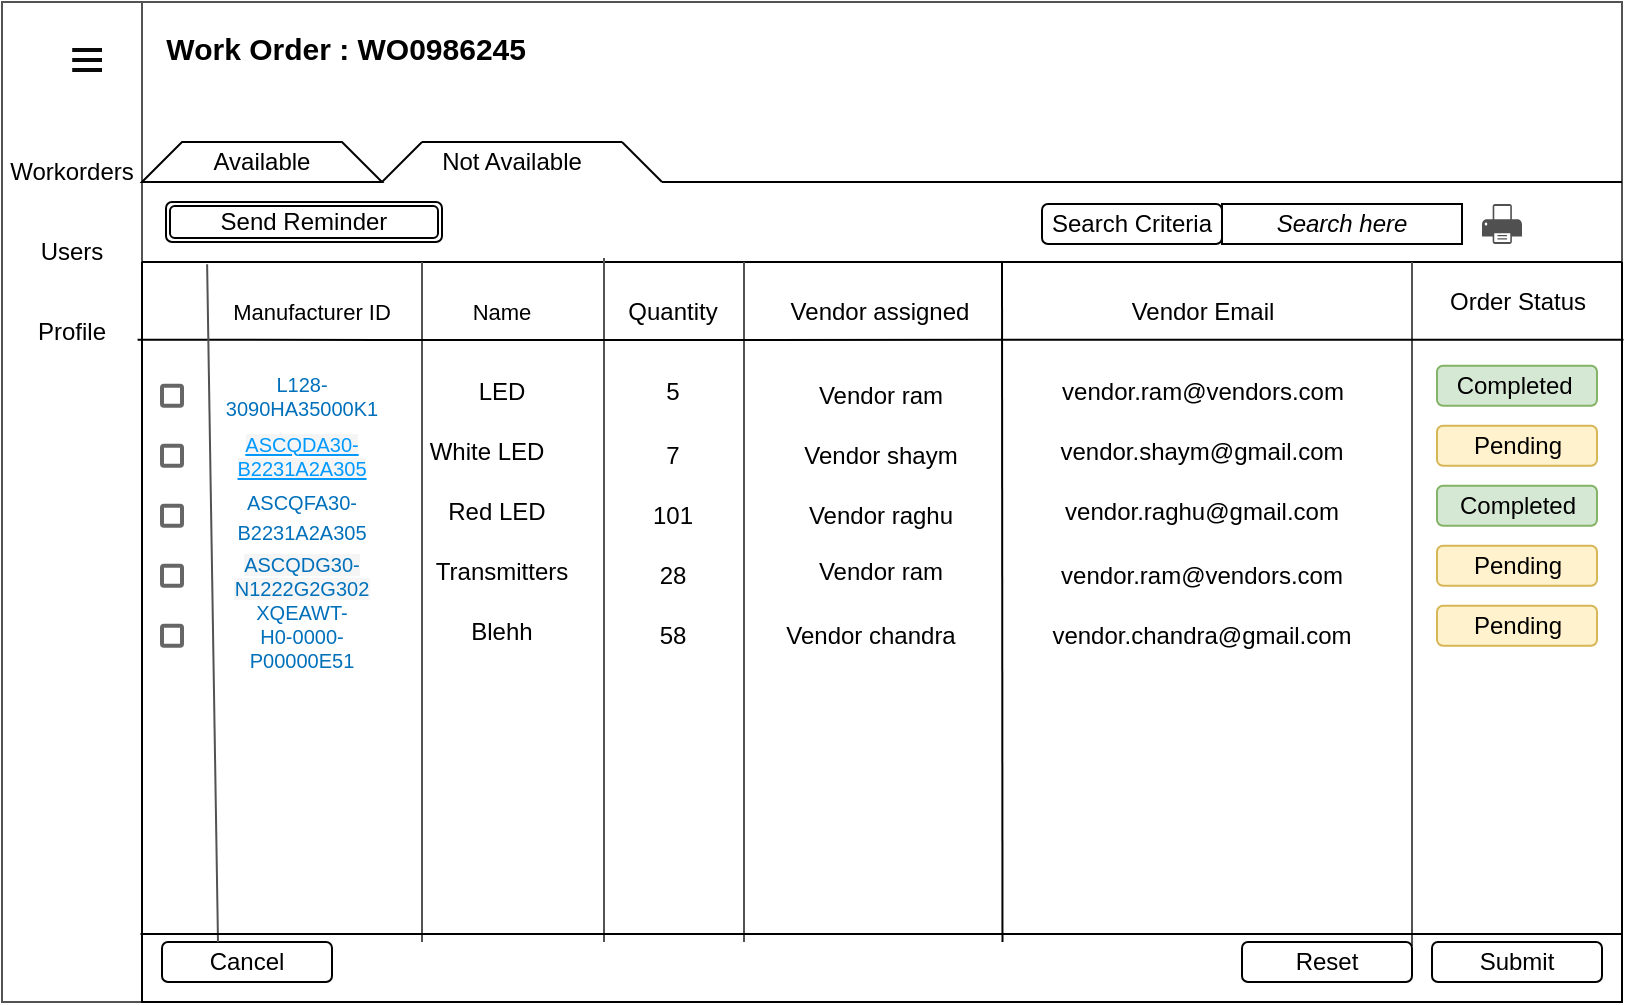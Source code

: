 <mxfile version="23.1.5" type="device">
  <diagram id="kB20T5jsoppxgYf0WiQO" name="Page-1">
    <mxGraphModel dx="978" dy="520" grid="1" gridSize="10" guides="1" tooltips="1" connect="1" arrows="1" fold="1" page="1" pageScale="1" pageWidth="850" pageHeight="1100" math="0" shadow="0">
      <root>
        <mxCell id="0" />
        <mxCell id="1" parent="0" />
        <mxCell id="MLl364OC8HHZne96wdhv-1" value="" style="swimlane;horizontal=0;whiteSpace=wrap;html=1;startSize=70;strokeColor=#525252;" parent="1" vertex="1">
          <mxGeometry x="130" y="140" width="810" height="500" as="geometry" />
        </mxCell>
        <mxCell id="MLl364OC8HHZne96wdhv-5" value="Search Criteria" style="rounded=1;whiteSpace=wrap;html=1;" parent="MLl364OC8HHZne96wdhv-1" vertex="1">
          <mxGeometry x="520" y="101" width="90" height="20" as="geometry" />
        </mxCell>
        <mxCell id="MLl364OC8HHZne96wdhv-6" value="&lt;i&gt;Search here&lt;/i&gt;" style="rounded=0;whiteSpace=wrap;html=1;" parent="MLl364OC8HHZne96wdhv-1" vertex="1">
          <mxGeometry x="610" y="101" width="120" height="20" as="geometry" />
        </mxCell>
        <mxCell id="MLl364OC8HHZne96wdhv-7" value="" style="sketch=0;pointerEvents=1;shadow=0;dashed=0;html=1;strokeColor=none;fillColor=#505050;labelPosition=center;verticalLabelPosition=bottom;verticalAlign=top;outlineConnect=0;align=center;shape=mxgraph.office.devices.printer;" parent="MLl364OC8HHZne96wdhv-1" vertex="1">
          <mxGeometry x="740" y="101" width="20" height="20" as="geometry" />
        </mxCell>
        <mxCell id="MLl364OC8HHZne96wdhv-8" value="" style="shape=image;html=1;verticalAlign=top;verticalLabelPosition=bottom;labelBackgroundColor=#ffffff;imageAspect=0;aspect=fixed;image=https://cdn3.iconfinder.com/data/icons/brands-applications/512/Excel_D-128.png" parent="MLl364OC8HHZne96wdhv-1" vertex="1">
          <mxGeometry x="770" y="101" width="24" height="24" as="geometry" />
        </mxCell>
        <mxCell id="MLl364OC8HHZne96wdhv-10" value="" style="shape=image;html=1;verticalAlign=top;verticalLabelPosition=bottom;labelBackgroundColor=#ffffff;imageAspect=0;aspect=fixed;image=https://cdn4.iconfinder.com/data/icons/essential-3/32/372-Home-128.png" parent="MLl364OC8HHZne96wdhv-1" vertex="1">
          <mxGeometry x="10" y="20" width="18" height="18" as="geometry" />
        </mxCell>
        <mxCell id="MLl364OC8HHZne96wdhv-11" value="" style="html=1;verticalLabelPosition=bottom;align=center;labelBackgroundColor=#ffffff;verticalAlign=top;strokeWidth=2;strokeColor=#0a0a0a;shadow=0;dashed=0;shape=mxgraph.ios7.icons.most_viewed;pointerEvents=1" parent="MLl364OC8HHZne96wdhv-1" vertex="1">
          <mxGeometry x="30" y="22.6" width="20" height="12.8" as="geometry" />
        </mxCell>
        <mxCell id="MLl364OC8HHZne96wdhv-12" value="Workorders" style="text;html=1;align=center;verticalAlign=middle;whiteSpace=wrap;rounded=0;" parent="MLl364OC8HHZne96wdhv-1" vertex="1">
          <mxGeometry y="70" width="70" height="30" as="geometry" />
        </mxCell>
        <mxCell id="MLl364OC8HHZne96wdhv-13" value="Users" style="text;html=1;align=center;verticalAlign=middle;whiteSpace=wrap;rounded=0;" parent="MLl364OC8HHZne96wdhv-1" vertex="1">
          <mxGeometry y="110" width="70" height="30" as="geometry" />
        </mxCell>
        <mxCell id="MLl364OC8HHZne96wdhv-14" value="Profile" style="text;html=1;align=center;verticalAlign=middle;whiteSpace=wrap;rounded=0;" parent="MLl364OC8HHZne96wdhv-1" vertex="1">
          <mxGeometry x="5" y="150" width="60" height="30" as="geometry" />
        </mxCell>
        <mxCell id="MLl364OC8HHZne96wdhv-15" value="&amp;nbsp;Work Order : WO0986245" style="text;html=1;align=center;verticalAlign=middle;whiteSpace=wrap;rounded=0;fontStyle=1;fontSize=15;" parent="MLl364OC8HHZne96wdhv-1" vertex="1">
          <mxGeometry x="50" y="8" width="240" height="30" as="geometry" />
        </mxCell>
        <mxCell id="MLl364OC8HHZne96wdhv-16" value="" style="swimlane;startSize=0;" parent="MLl364OC8HHZne96wdhv-1" vertex="1">
          <mxGeometry x="70" y="130" width="740" height="370" as="geometry" />
        </mxCell>
        <mxCell id="MLl364OC8HHZne96wdhv-17" value="" style="dashed=0;labelPosition=right;align=left;shape=mxgraph.gmdl.checkbox;strokeColor=#666666;fillColor=none;strokeWidth=2;aspect=fixed;sketch=0;html=1;" parent="MLl364OC8HHZne96wdhv-16" vertex="1">
          <mxGeometry x="10" y="61.85" width="10" height="10" as="geometry" />
        </mxCell>
        <mxCell id="MLl364OC8HHZne96wdhv-18" value="" style="dashed=0;labelPosition=right;align=left;shape=mxgraph.gmdl.checkbox;strokeColor=#666666;fillColor=none;strokeWidth=2;aspect=fixed;sketch=0;html=1;" parent="MLl364OC8HHZne96wdhv-16" vertex="1">
          <mxGeometry x="10" y="91.85" width="10" height="10" as="geometry" />
        </mxCell>
        <mxCell id="MLl364OC8HHZne96wdhv-19" value="" style="dashed=0;labelPosition=right;align=left;shape=mxgraph.gmdl.checkbox;strokeColor=#666666;fillColor=none;strokeWidth=2;aspect=fixed;sketch=0;html=1;" parent="MLl364OC8HHZne96wdhv-16" vertex="1">
          <mxGeometry x="10" y="121.85" width="10" height="10" as="geometry" />
        </mxCell>
        <mxCell id="MLl364OC8HHZne96wdhv-20" value="" style="dashed=0;labelPosition=right;align=left;shape=mxgraph.gmdl.checkbox;strokeColor=#666666;fillColor=none;strokeWidth=2;aspect=fixed;sketch=0;html=1;" parent="MLl364OC8HHZne96wdhv-16" vertex="1">
          <mxGeometry x="10" y="151.85" width="10" height="10" as="geometry" />
        </mxCell>
        <mxCell id="MLl364OC8HHZne96wdhv-21" value="" style="dashed=0;labelPosition=right;align=left;shape=mxgraph.gmdl.checkbox;strokeColor=#666666;fillColor=none;strokeWidth=2;aspect=fixed;sketch=0;html=1;" parent="MLl364OC8HHZne96wdhv-16" vertex="1">
          <mxGeometry x="10" y="181.85" width="10" height="10" as="geometry" />
        </mxCell>
        <mxCell id="MLl364OC8HHZne96wdhv-27" value="&lt;font style=&quot;font-size: 11px;&quot;&gt;Manufacturer ID&lt;/font&gt;" style="text;html=1;align=center;verticalAlign=middle;whiteSpace=wrap;rounded=0;" parent="MLl364OC8HHZne96wdhv-16" vertex="1">
          <mxGeometry x="40" y="10" width="90" height="30" as="geometry" />
        </mxCell>
        <mxCell id="MLl364OC8HHZne96wdhv-28" value="Name" style="text;html=1;align=center;verticalAlign=middle;whiteSpace=wrap;rounded=0;fontSize=11;" parent="MLl364OC8HHZne96wdhv-16" vertex="1">
          <mxGeometry x="150" y="10" width="60" height="30" as="geometry" />
        </mxCell>
        <mxCell id="MLl364OC8HHZne96wdhv-31" value="Order Status" style="text;html=1;align=center;verticalAlign=middle;whiteSpace=wrap;rounded=0;" parent="MLl364OC8HHZne96wdhv-16" vertex="1">
          <mxGeometry x="647.5" y="5" width="80" height="30" as="geometry" />
        </mxCell>
        <mxCell id="MLl364OC8HHZne96wdhv-33" value="" style="endArrow=none;html=1;rounded=0;strokeColor=#525252;entryX=0.194;entryY=0.003;entryDx=0;entryDy=0;entryPerimeter=0;" parent="MLl364OC8HHZne96wdhv-16" edge="1">
          <mxGeometry width="50" height="50" relative="1" as="geometry">
            <mxPoint x="140" y="340" as="sourcePoint" />
            <mxPoint x="140.0" y="1.354e-14" as="targetPoint" />
          </mxGeometry>
        </mxCell>
        <mxCell id="MLl364OC8HHZne96wdhv-36" value="" style="endArrow=none;html=1;rounded=0;strokeColor=#525252;entryX=0.044;entryY=0.003;entryDx=0;entryDy=0;entryPerimeter=0;" parent="MLl364OC8HHZne96wdhv-16" edge="1">
          <mxGeometry width="50" height="50" relative="1" as="geometry">
            <mxPoint x="635" y="342" as="sourcePoint" />
            <mxPoint x="635" as="targetPoint" />
          </mxGeometry>
        </mxCell>
        <mxCell id="MLl364OC8HHZne96wdhv-38" value="&lt;a style=&quot;box-sizing: border-box; background-color: rgb(255, 255, 255); color: rgb(0, 112, 187); text-decoration-line: none; font-family: Arial, Helvetica, sans-serif; text-align: start; font-size: 10px;&quot; class=&quot;text-nowrap&quot; href=&quot;https://www.mouser.in/ProductDetail/Lumileds/L128-3090HA35000K1?qs=sGAEpiMZZMusoohG2hS%252B1%2F8Ds1DTNiHJNPmj0mFYsSYo31Wc3TG1wQ%3D%3D&quot; id=&quot;lnkMfrPartNumber_21&quot;&gt;L128-3090HA35000K1&lt;/a&gt;" style="text;html=1;align=center;verticalAlign=middle;whiteSpace=wrap;rounded=0;fontSize=10;" parent="MLl364OC8HHZne96wdhv-16" vertex="1">
          <mxGeometry x="30" y="56.85" width="100" height="20" as="geometry" />
        </mxCell>
        <mxCell id="MLl364OC8HHZne96wdhv-39" value="&lt;a style=&quot;box-sizing: border-box; background-color: rgb(245, 245, 245); color: rgb(0, 153, 255); outline: 0px; cursor: pointer; font-family: Arial, Helvetica, sans-serif; text-align: start; font-size: 10px;&quot; class=&quot;text-nowrap&quot; href=&quot;https://www.mouser.in/ProductDetail/Broadcom-Avago/ASCQDA30-B2231A2A305?qs=sGAEpiMZZMusoohG2hS%252B1%2F8Ds1DTNiHJBl6naddkVFkKRCjZl3pZow%3D%3D&quot; id=&quot;lnkMfrPartNumber_2&quot;&gt;ASCQDA30-B2231A2A305&lt;/a&gt;" style="text;html=1;align=center;verticalAlign=middle;whiteSpace=wrap;rounded=0;fontSize=10;" parent="MLl364OC8HHZne96wdhv-16" vertex="1">
          <mxGeometry x="50" y="86.85" width="60" height="20" as="geometry" />
        </mxCell>
        <mxCell id="MLl364OC8HHZne96wdhv-40" value="&lt;a style=&quot;box-sizing: border-box; background-color: rgb(255, 255, 255); color: rgb(0, 112, 187); text-decoration-line: none; font-family: Arial, Helvetica, sans-serif; text-align: start;&quot; class=&quot;text-nowrap&quot; href=&quot;https://www.mouser.in/ProductDetail/Broadcom-Avago/ASCQFA30-B2231A2A305?qs=sGAEpiMZZMusoohG2hS%252B1%2F8Ds1DTNiHJ6oXKAb%2FkXXoGa%2FCWdTKPag%3D%3D&quot; id=&quot;lnkMfrPartNumber_3&quot;&gt;&lt;font style=&quot;font-size: 10px;&quot;&gt;ASCQFA30-B2231A2A305&lt;/font&gt;&lt;/a&gt;" style="text;html=1;align=center;verticalAlign=middle;whiteSpace=wrap;rounded=0;" parent="MLl364OC8HHZne96wdhv-16" vertex="1">
          <mxGeometry x="50" y="116.85" width="60" height="20" as="geometry" />
        </mxCell>
        <mxCell id="MLl364OC8HHZne96wdhv-41" value="&lt;a style=&quot;box-sizing: border-box; background-color: rgb(245, 245, 245); color: rgb(0, 112, 187); text-decoration-line: none; font-family: Arial, Helvetica, sans-serif; text-align: start; font-size: 10px;&quot; class=&quot;text-nowrap&quot; href=&quot;https://www.mouser.in/ProductDetail/Broadcom-Avago/ASCQDG30-N1222G2G302?qs=sGAEpiMZZMusoohG2hS%252B1%2F8Ds1DTNiHJ7ou0uMA9q6edJF8jBm8trQ%3D%3D&quot; id=&quot;lnkMfrPartNumber_6&quot;&gt;ASCQDG30-N1222G2G302&lt;/a&gt;" style="text;html=1;align=center;verticalAlign=middle;whiteSpace=wrap;rounded=0;fontSize=10;" parent="MLl364OC8HHZne96wdhv-16" vertex="1">
          <mxGeometry x="50" y="146.85" width="60" height="20" as="geometry" />
        </mxCell>
        <mxCell id="MLl364OC8HHZne96wdhv-42" value="&lt;a style=&quot;box-sizing: border-box; background-color: rgb(255, 255, 255); color: rgb(0, 112, 187); text-decoration-line: none; font-family: Arial, Helvetica, sans-serif; text-align: start; font-size: 10px;&quot; class=&quot;text-nowrap&quot; href=&quot;https://www.mouser.in/ProductDetail/Cree-LED/XQEAWT-H0-0000-P00000E51?qs=sGAEpiMZZMusoohG2hS%252B1%2F8Ds1DTNiHJWv3I8Xlz9IFTpXqCYTfRnw%3D%3D&quot; id=&quot;lnkMfrPartNumber_11&quot;&gt;XQEAWT-H0-0000-P00000E51&lt;/a&gt;" style="text;html=1;align=center;verticalAlign=middle;whiteSpace=wrap;rounded=0;fontSize=10;" parent="MLl364OC8HHZne96wdhv-16" vertex="1">
          <mxGeometry x="50" y="176.85" width="60" height="20" as="geometry" />
        </mxCell>
        <mxCell id="MLl364OC8HHZne96wdhv-43" value="LED" style="text;html=1;align=center;verticalAlign=middle;whiteSpace=wrap;rounded=0;" parent="MLl364OC8HHZne96wdhv-16" vertex="1">
          <mxGeometry x="155" y="57.5" width="50" height="15" as="geometry" />
        </mxCell>
        <mxCell id="MLl364OC8HHZne96wdhv-44" value="White LED" style="text;html=1;align=center;verticalAlign=middle;whiteSpace=wrap;rounded=0;" parent="MLl364OC8HHZne96wdhv-16" vertex="1">
          <mxGeometry x="140" y="87.5" width="65" height="15" as="geometry" />
        </mxCell>
        <mxCell id="MLl364OC8HHZne96wdhv-45" value="Red LED" style="text;html=1;align=center;verticalAlign=middle;whiteSpace=wrap;rounded=0;" parent="MLl364OC8HHZne96wdhv-16" vertex="1">
          <mxGeometry x="150" y="117.5" width="55" height="15" as="geometry" />
        </mxCell>
        <mxCell id="MLl364OC8HHZne96wdhv-46" value="Transmitters" style="text;html=1;align=center;verticalAlign=middle;whiteSpace=wrap;rounded=0;" parent="MLl364OC8HHZne96wdhv-16" vertex="1">
          <mxGeometry x="155" y="147.5" width="50" height="15" as="geometry" />
        </mxCell>
        <mxCell id="MLl364OC8HHZne96wdhv-47" value="Blehh" style="text;html=1;align=center;verticalAlign=middle;whiteSpace=wrap;rounded=0;" parent="MLl364OC8HHZne96wdhv-16" vertex="1">
          <mxGeometry x="155" y="177.5" width="50" height="15" as="geometry" />
        </mxCell>
        <mxCell id="MLl364OC8HHZne96wdhv-48" value="Completed&amp;nbsp;" style="rounded=1;whiteSpace=wrap;html=1;fillColor=#d5e8d4;strokeColor=#82b366;" parent="MLl364OC8HHZne96wdhv-16" vertex="1">
          <mxGeometry x="647.5" y="51.85" width="80" height="20" as="geometry" />
        </mxCell>
        <mxCell id="MLl364OC8HHZne96wdhv-49" value="Completed" style="rounded=1;whiteSpace=wrap;html=1;fillColor=#d5e8d4;strokeColor=#82b366;" parent="MLl364OC8HHZne96wdhv-16" vertex="1">
          <mxGeometry x="647.5" y="111.85" width="80" height="20" as="geometry" />
        </mxCell>
        <mxCell id="MLl364OC8HHZne96wdhv-50" value="Pending" style="rounded=1;whiteSpace=wrap;html=1;fillColor=#fff2cc;strokeColor=#d6b656;" parent="MLl364OC8HHZne96wdhv-16" vertex="1">
          <mxGeometry x="647.5" y="81.85" width="80" height="20" as="geometry" />
        </mxCell>
        <mxCell id="MLl364OC8HHZne96wdhv-34" value="" style="endArrow=none;html=1;rounded=0;strokeColor=#525252;entryX=0.044;entryY=0.003;entryDx=0;entryDy=0;entryPerimeter=0;" parent="MLl364OC8HHZne96wdhv-16" edge="1">
          <mxGeometry width="50" height="50" relative="1" as="geometry">
            <mxPoint x="301" y="340" as="sourcePoint" />
            <mxPoint x="301" as="targetPoint" />
          </mxGeometry>
        </mxCell>
        <mxCell id="798uyz5F8lWf0I3kEfGu-4" value="Vendor assigned" style="text;html=1;align=center;verticalAlign=middle;whiteSpace=wrap;rounded=0;" parent="MLl364OC8HHZne96wdhv-16" vertex="1">
          <mxGeometry x="318" y="10" width="102" height="30" as="geometry" />
        </mxCell>
        <mxCell id="798uyz5F8lWf0I3kEfGu-2" value="" style="endArrow=none;html=1;rounded=0;exitX=0.448;exitY=0;exitDx=0;exitDy=0;exitPerimeter=0;" parent="MLl364OC8HHZne96wdhv-16" edge="1">
          <mxGeometry width="50" height="50" relative="1" as="geometry">
            <mxPoint x="430" as="sourcePoint" />
            <mxPoint x="430.24" y="340" as="targetPoint" />
            <Array as="points" />
          </mxGeometry>
        </mxCell>
        <mxCell id="FCF7Dez4cNrbEFGlSfUY-1" value="" style="endArrow=none;html=1;rounded=0;strokeColor=#525252;entryX=0.044;entryY=0.003;entryDx=0;entryDy=0;entryPerimeter=0;" edge="1" parent="MLl364OC8HHZne96wdhv-16">
          <mxGeometry width="50" height="50" relative="1" as="geometry">
            <mxPoint x="231" y="340" as="sourcePoint" />
            <mxPoint x="231" y="-2" as="targetPoint" />
          </mxGeometry>
        </mxCell>
        <mxCell id="FCF7Dez4cNrbEFGlSfUY-3" value="5" style="text;html=1;align=center;verticalAlign=middle;resizable=0;points=[];autosize=1;strokeColor=none;fillColor=none;" vertex="1" parent="MLl364OC8HHZne96wdhv-16">
          <mxGeometry x="250" y="50.0" width="30" height="30" as="geometry" />
        </mxCell>
        <mxCell id="FCF7Dez4cNrbEFGlSfUY-7" value="58" style="text;html=1;align=center;verticalAlign=middle;resizable=0;points=[];autosize=1;strokeColor=none;fillColor=none;" vertex="1" parent="MLl364OC8HHZne96wdhv-16">
          <mxGeometry x="245" y="171.85" width="40" height="30" as="geometry" />
        </mxCell>
        <mxCell id="FCF7Dez4cNrbEFGlSfUY-6" value="28" style="text;html=1;align=center;verticalAlign=middle;resizable=0;points=[];autosize=1;strokeColor=none;fillColor=none;" vertex="1" parent="MLl364OC8HHZne96wdhv-16">
          <mxGeometry x="245" y="141.85" width="40" height="30" as="geometry" />
        </mxCell>
        <mxCell id="FCF7Dez4cNrbEFGlSfUY-5" value="101" style="text;html=1;align=center;verticalAlign=middle;resizable=0;points=[];autosize=1;strokeColor=none;fillColor=none;" vertex="1" parent="MLl364OC8HHZne96wdhv-16">
          <mxGeometry x="245" y="111.85" width="40" height="30" as="geometry" />
        </mxCell>
        <mxCell id="FCF7Dez4cNrbEFGlSfUY-4" value="7" style="text;html=1;align=center;verticalAlign=middle;resizable=0;points=[];autosize=1;strokeColor=none;fillColor=none;" vertex="1" parent="MLl364OC8HHZne96wdhv-16">
          <mxGeometry x="250" y="81.85" width="30" height="30" as="geometry" />
        </mxCell>
        <mxCell id="FCF7Dez4cNrbEFGlSfUY-201" value="Pending" style="rounded=1;whiteSpace=wrap;html=1;fillColor=#fff2cc;strokeColor=#d6b656;" vertex="1" parent="MLl364OC8HHZne96wdhv-16">
          <mxGeometry x="647.5" y="141.85" width="80" height="20" as="geometry" />
        </mxCell>
        <mxCell id="FCF7Dez4cNrbEFGlSfUY-202" value="Pending" style="rounded=1;whiteSpace=wrap;html=1;fillColor=#fff2cc;strokeColor=#d6b656;" vertex="1" parent="MLl364OC8HHZne96wdhv-16">
          <mxGeometry x="647.5" y="171.85" width="80" height="20" as="geometry" />
        </mxCell>
        <mxCell id="FCF7Dez4cNrbEFGlSfUY-216" value="Submit" style="rounded=1;whiteSpace=wrap;html=1;" vertex="1" parent="MLl364OC8HHZne96wdhv-16">
          <mxGeometry x="645" y="340" width="85" height="20" as="geometry" />
        </mxCell>
        <mxCell id="FCF7Dez4cNrbEFGlSfUY-217" value="Reset" style="rounded=1;whiteSpace=wrap;html=1;" vertex="1" parent="MLl364OC8HHZne96wdhv-16">
          <mxGeometry x="550" y="340" width="85" height="20" as="geometry" />
        </mxCell>
        <mxCell id="FCF7Dez4cNrbEFGlSfUY-2" value="Quantity" style="text;html=1;align=center;verticalAlign=middle;resizable=0;points=[];autosize=1;strokeColor=none;fillColor=none;" vertex="1" parent="MLl364OC8HHZne96wdhv-16">
          <mxGeometry x="230" y="10" width="70" height="30" as="geometry" />
        </mxCell>
        <mxCell id="FCF7Dez4cNrbEFGlSfUY-276" value="Cancel" style="rounded=1;whiteSpace=wrap;html=1;" vertex="1" parent="MLl364OC8HHZne96wdhv-16">
          <mxGeometry x="10" y="340" width="85" height="20" as="geometry" />
        </mxCell>
        <mxCell id="FCF7Dez4cNrbEFGlSfUY-283" value="Vendor ram" style="text;html=1;align=center;verticalAlign=middle;whiteSpace=wrap;rounded=0;" vertex="1" parent="MLl364OC8HHZne96wdhv-16">
          <mxGeometry x="329.5" y="51.85" width="79" height="30" as="geometry" />
        </mxCell>
        <mxCell id="FCF7Dez4cNrbEFGlSfUY-287" value="Vendor chandra" style="text;html=1;align=center;verticalAlign=middle;whiteSpace=wrap;rounded=0;" vertex="1" parent="MLl364OC8HHZne96wdhv-16">
          <mxGeometry x="320" y="171.85" width="88.5" height="30" as="geometry" />
        </mxCell>
        <mxCell id="FCF7Dez4cNrbEFGlSfUY-285" value="Vendor raghu" style="text;html=1;align=center;verticalAlign=middle;whiteSpace=wrap;rounded=0;" vertex="1" parent="MLl364OC8HHZne96wdhv-16">
          <mxGeometry x="329.5" y="111.85" width="79" height="30" as="geometry" />
        </mxCell>
        <mxCell id="FCF7Dez4cNrbEFGlSfUY-284" value="Vendor shaym" style="text;html=1;align=center;verticalAlign=middle;whiteSpace=wrap;rounded=0;" vertex="1" parent="MLl364OC8HHZne96wdhv-16">
          <mxGeometry x="329.5" y="81.85" width="79" height="30" as="geometry" />
        </mxCell>
        <mxCell id="FCF7Dez4cNrbEFGlSfUY-288" value="Vendor Email" style="text;html=1;align=center;verticalAlign=middle;resizable=0;points=[];autosize=1;strokeColor=none;fillColor=none;" vertex="1" parent="MLl364OC8HHZne96wdhv-16">
          <mxGeometry x="485" y="10" width="90" height="30" as="geometry" />
        </mxCell>
        <mxCell id="FCF7Dez4cNrbEFGlSfUY-289" value="vendor.ram@vendors.com" style="text;html=1;align=center;verticalAlign=middle;resizable=0;points=[];autosize=1;strokeColor=none;fillColor=none;" vertex="1" parent="MLl364OC8HHZne96wdhv-16">
          <mxGeometry x="450" y="50.0" width="160" height="30" as="geometry" />
        </mxCell>
        <mxCell id="FCF7Dez4cNrbEFGlSfUY-290" value="vendor.shaym@gmail.com" style="text;html=1;align=center;verticalAlign=middle;whiteSpace=wrap;rounded=0;" vertex="1" parent="MLl364OC8HHZne96wdhv-16">
          <mxGeometry x="495.25" y="80" width="69.5" height="30" as="geometry" />
        </mxCell>
        <mxCell id="FCF7Dez4cNrbEFGlSfUY-292" value="vendor.raghu@gmail.com" style="text;html=1;align=center;verticalAlign=middle;whiteSpace=wrap;rounded=0;" vertex="1" parent="MLl364OC8HHZne96wdhv-16">
          <mxGeometry x="495.25" y="110" width="69.5" height="30" as="geometry" />
        </mxCell>
        <mxCell id="FCF7Dez4cNrbEFGlSfUY-293" value="vendor.ram@vendors.com" style="text;html=1;align=center;verticalAlign=middle;whiteSpace=wrap;rounded=0;" vertex="1" parent="MLl364OC8HHZne96wdhv-16">
          <mxGeometry x="495.25" y="141.85" width="69.5" height="30" as="geometry" />
        </mxCell>
        <mxCell id="FCF7Dez4cNrbEFGlSfUY-294" value="vendor.chandra@gmail.com" style="text;html=1;align=center;verticalAlign=middle;whiteSpace=wrap;rounded=0;" vertex="1" parent="MLl364OC8HHZne96wdhv-16">
          <mxGeometry x="495.25" y="171.85" width="69.5" height="30" as="geometry" />
        </mxCell>
        <mxCell id="FCF7Dez4cNrbEFGlSfUY-295" value="Vendor ram" style="text;html=1;align=center;verticalAlign=middle;whiteSpace=wrap;rounded=0;" vertex="1" parent="MLl364OC8HHZne96wdhv-16">
          <mxGeometry x="329.5" y="140" width="79" height="30" as="geometry" />
        </mxCell>
        <mxCell id="MLl364OC8HHZne96wdhv-78" value="" style="endArrow=none;html=1;rounded=0;exitX=-0.003;exitY=0.105;exitDx=0;exitDy=0;exitPerimeter=0;entryX=1.001;entryY=0.105;entryDx=0;entryDy=0;entryPerimeter=0;" parent="MLl364OC8HHZne96wdhv-1" source="MLl364OC8HHZne96wdhv-16" target="MLl364OC8HHZne96wdhv-16" edge="1">
          <mxGeometry width="50" height="50" relative="1" as="geometry">
            <mxPoint x="340" y="200" as="sourcePoint" />
            <mxPoint x="390" y="150" as="targetPoint" />
            <Array as="points">
              <mxPoint x="190" y="169" />
            </Array>
          </mxGeometry>
        </mxCell>
        <mxCell id="MLl364OC8HHZne96wdhv-79" value="" style="endArrow=none;html=1;rounded=0;strokeColor=#525252;entryX=0.044;entryY=0.003;entryDx=0;entryDy=0;entryPerimeter=0;" parent="MLl364OC8HHZne96wdhv-1" target="MLl364OC8HHZne96wdhv-16" edge="1">
          <mxGeometry width="50" height="50" relative="1" as="geometry">
            <mxPoint x="108" y="470" as="sourcePoint" />
            <mxPoint x="100" y="130" as="targetPoint" />
          </mxGeometry>
        </mxCell>
        <mxCell id="FCF7Dez4cNrbEFGlSfUY-214" value="" style="endArrow=none;html=1;rounded=0;exitX=-0.001;exitY=0.908;exitDx=0;exitDy=0;exitPerimeter=0;entryX=1;entryY=0.908;entryDx=0;entryDy=0;entryPerimeter=0;" edge="1" parent="MLl364OC8HHZne96wdhv-1" source="MLl364OC8HHZne96wdhv-16" target="MLl364OC8HHZne96wdhv-16">
          <mxGeometry width="50" height="50" relative="1" as="geometry">
            <mxPoint x="470" y="340" as="sourcePoint" />
            <mxPoint x="520" y="290" as="targetPoint" />
          </mxGeometry>
        </mxCell>
        <mxCell id="FCF7Dez4cNrbEFGlSfUY-277" value="Available" style="shape=trapezoid;perimeter=trapezoidPerimeter;whiteSpace=wrap;html=1;fixedSize=1;" vertex="1" parent="MLl364OC8HHZne96wdhv-1">
          <mxGeometry x="70" y="70" width="120" height="20" as="geometry" />
        </mxCell>
        <mxCell id="FCF7Dez4cNrbEFGlSfUY-282" value="Not Available" style="text;html=1;align=center;verticalAlign=middle;whiteSpace=wrap;rounded=0;" vertex="1" parent="MLl364OC8HHZne96wdhv-1">
          <mxGeometry x="210" y="65" width="90" height="30" as="geometry" />
        </mxCell>
        <mxCell id="FCF7Dez4cNrbEFGlSfUY-278" value="" style="endArrow=none;html=1;rounded=0;exitX=1;exitY=1;exitDx=0;exitDy=0;" edge="1" parent="1" source="FCF7Dez4cNrbEFGlSfUY-277">
          <mxGeometry width="50" height="50" relative="1" as="geometry">
            <mxPoint x="380" y="360" as="sourcePoint" />
            <mxPoint x="340" y="210" as="targetPoint" />
          </mxGeometry>
        </mxCell>
        <mxCell id="FCF7Dez4cNrbEFGlSfUY-279" value="" style="endArrow=none;html=1;rounded=0;" edge="1" parent="1">
          <mxGeometry width="50" height="50" relative="1" as="geometry">
            <mxPoint x="340" y="210" as="sourcePoint" />
            <mxPoint x="440" y="210" as="targetPoint" />
          </mxGeometry>
        </mxCell>
        <mxCell id="FCF7Dez4cNrbEFGlSfUY-280" value="" style="endArrow=none;html=1;rounded=0;" edge="1" parent="1">
          <mxGeometry width="50" height="50" relative="1" as="geometry">
            <mxPoint x="440" y="210" as="sourcePoint" />
            <mxPoint x="460" y="230" as="targetPoint" />
          </mxGeometry>
        </mxCell>
        <mxCell id="FCF7Dez4cNrbEFGlSfUY-281" value="" style="endArrow=none;html=1;rounded=0;" edge="1" parent="1">
          <mxGeometry width="50" height="50" relative="1" as="geometry">
            <mxPoint x="460" y="230" as="sourcePoint" />
            <mxPoint x="940" y="230" as="targetPoint" />
          </mxGeometry>
        </mxCell>
        <mxCell id="FCF7Dez4cNrbEFGlSfUY-296" value="Send Reminder" style="shape=ext;double=1;rounded=1;whiteSpace=wrap;html=1;" vertex="1" parent="1">
          <mxGeometry x="212" y="240" width="138" height="20" as="geometry" />
        </mxCell>
      </root>
    </mxGraphModel>
  </diagram>
</mxfile>
